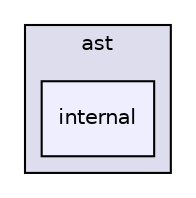 digraph "src/ast/internal" {
  compound=true
  node [ fontsize="10", fontname="Helvetica"];
  edge [ labelfontsize="10", labelfontname="Helvetica"];
  subgraph clusterdir_203e5988f1ed315d29383d699972de6f {
    graph [ bgcolor="#ddddee", pencolor="black", label="ast" fontname="Helvetica", fontsize="10", URL="dir_203e5988f1ed315d29383d699972de6f.html"]
  dir_ab8eed89d6bbc379b98d0c3adb32d69d [shape=box, label="internal", style="filled", fillcolor="#eeeeff", pencolor="black", URL="dir_ab8eed89d6bbc379b98d0c3adb32d69d.html"];
  }
}
